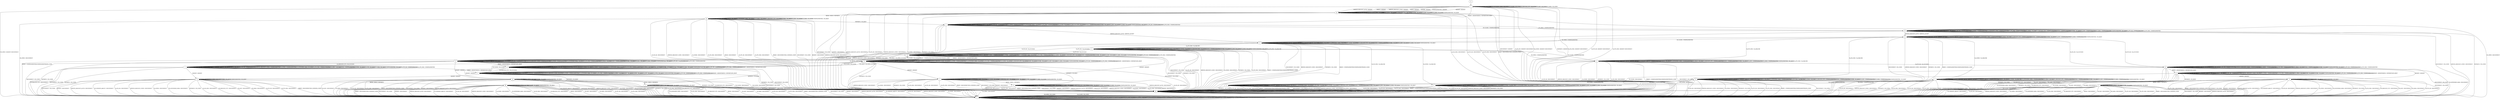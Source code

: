 digraph "" {
	graph ["Incoming time"=0.28119993209838867,
		"Outgoing time"=0.38724541664123535,
		Output="{'States': 32, 'Transitions': 683, 'Filename': '../results/ssh/OpenSSH-OpenSSH-msat-1.dot'}",
		Reference="{'States': 32, 'Transitions': 683, 'Filename': '../subjects/ssh/OpenSSH.dot'}",
		Solver=msat,
		Updated="{'States': 32, 'Transitions': 683, 'Filename': '../subjects/ssh/OpenSSH.dot'}",
		"f-measure"=1.0,
		precision=1.0,
		recall=1.0
	];
	a -> a	[key=0,
		label="KEXINIT / UNIMPLEMENTED"];
	a -> a	[key=1,
		label="SERVICE_REQUEST_AUTH / SERVICE_ACCEPT"];
	a -> a	[key=2,
		label="CH_WINDOW_ADJUST / UNIMPLEMENTED"];
	a -> a	[key=3,
		label="DEBUG / NO_RESP"];
	a -> a	[key=4,
		label="CH_EXTENDED_DATA / UNIMPLEMENTED"];
	a -> a	[key=5,
		label="UA_PK_NOK / UA_FAILURE"];
	a -> a	[key=6,
		label="CH_OPEN / CH_MAX"];
	a -> a	[key=7,
		label="CH_REQUEST_PTY / UNIMPLEMENTED"];
	a -> a	[key=8,
		label="KEX30 / UNIMPLEMENTED"];
	a -> a	[key=9,
		label="IGNORE / NO_RESP"];
	a -> a	[key=10,
		label="CH_EOF / UNIMPLEMENTED"];
	a -> a	[key=11,
		label="CH_DATA / UNIMPLEMENTED"];
	a -> a	[key=12,
		label="UNIMPLEMENTED / NO_RESP"];
	a -> e	[key=0,
		label="CH_CLOSE / UNIMPLEMENTED"];
	a -> n	[key=0,
		label="DISCONNECT / NO_CONN"];
	a -> n	[key=1,
		label="UA_PK_OK / DISCONNECT"];
	a -> n	[key=2,
		label="SERVICE_REQUEST_CONN / DISCONNECT"];
	a -> n	[key=3,
		label="UA_NONE / DISCONNECT"];
	a -> n	[key=4,
		label="NEWKEYS / NO_CONN"];
	a -> n	[key=5,
		label="UA_PW_OK / DISCONNECT"];
	a -> n	[key=6,
		label="UA_PW_NOK / DISCONNECT"];
	a -> n	[key=7,
		label="REKEY / UNIMPLEMENTED|UNIMPLEMENTED|NO_CONN"];
	b -> b	[key=0,
		label="SERVICE_REQUEST_AUTH / NO_RESP"];
	b -> b	[key=1,
		label="CH_WINDOW_ADJUST / NO_RESP"];
	b -> b	[key=2,
		label="DEBUG / NO_RESP"];
	b -> b	[key=3,
		label="UA_PK_OK / UNIMPLEMENTED"];
	b -> b	[key=4,
		label="SERVICE_REQUEST_CONN / NO_RESP"];
	b -> b	[key=5,
		label="UA_NONE / UNIMPLEMENTED"];
	b -> b	[key=6,
		label="UA_PK_NOK / UNIMPLEMENTED"];
	b -> b	[key=7,
		label="CH_OPEN / CH_MAX"];
	b -> b	[key=8,
		label="KEX30 / NO_RESP"];
	b -> b	[key=9,
		label="IGNORE / NO_RESP"];
	b -> b	[key=10,
		label="UNIMPLEMENTED / NO_RESP"];
	b -> b	[key=11,
		label="UA_PW_OK / UNIMPLEMENTED"];
	b -> b	[key=12,
		label="UA_PW_NOK / UNIMPLEMENTED"];
	b -> b	[key=13,
		label="REKEY / KEXINIT|KEX31+NEWKEYS|NO_RESP"];
	b -> d	[key=0,
		label="KEXINIT / KEXINIT"];
	b -> n	[key=0,
		label="DISCONNECT / NO_CONN"];
	b -> n	[key=1,
		label="CH_EXTENDED_DATA / DISCONNECT"];
	b -> n	[key=2,
		label="NEWKEYS / NO_CONN"];
	b -> n	[key=3,
		label="CH_REQUEST_PTY / DISCONNECT"];
	b -> n	[key=4,
		label="CH_EOF / DISCONNECT"];
	b -> n	[key=5,
		label="CH_DATA / DISCONNECT"];
	b -> dd	[key=0,
		label="CH_CLOSE / DISCONNECT"];
	c -> c	[key=0,
		label="SERVICE_REQUEST_AUTH / UNIMPLEMENTED"];
	c -> c	[key=1,
		label="CH_WINDOW_ADJUST / NO_RESP"];
	c -> c	[key=2,
		label="DEBUG / NO_RESP"];
	c -> c	[key=3,
		label="UA_PK_OK / UNIMPLEMENTED"];
	c -> c	[key=4,
		label="SERVICE_REQUEST_CONN / UNIMPLEMENTED"];
	c -> c	[key=5,
		label="UA_NONE / UNIMPLEMENTED"];
	c -> c	[key=6,
		label="CH_EXTENDED_DATA / NO_RESP"];
	c -> c	[key=7,
		label="UA_PK_NOK / UNIMPLEMENTED"];
	c -> c	[key=8,
		label="CH_OPEN / CH_MAX"];
	c -> c	[key=9,
		label="KEX30 / UNIMPLEMENTED"];
	c -> c	[key=10,
		label="IGNORE / NO_RESP"];
	c -> c	[key=11,
		label="CH_EOF / NO_RESP"];
	c -> c	[key=12,
		label="CH_DATA / NO_RESP"];
	c -> c	[key=13,
		label="UNIMPLEMENTED / NO_RESP"];
	c -> c	[key=14,
		label="UA_PW_OK / UNIMPLEMENTED"];
	c -> c	[key=15,
		label="UA_PW_NOK / UNIMPLEMENTED"];
	c -> k	[key=0,
		label="KEXINIT / KEXINIT"];
	c -> n	[key=0,
		label="DISCONNECT / NO_CONN"];
	c -> n	[key=1,
		label="NEWKEYS / NO_CONN"];
	c -> n	[key=2,
		label="CH_REQUEST_PTY / DISCONNECT"];
	c -> q	[key=0,
		label="CH_CLOSE / CH_CLOSE"];
	c -> s	[key=0,
		label="REKEY / KEXINIT|KEX31+NEWKEYS|NO_RESP"];
	d -> d	[key=0,
		label="DEBUG / NO_RESP"];
	d -> d	[key=1,
		label="CH_OPEN / CH_MAX"];
	d -> d	[key=2,
		label="IGNORE / NO_RESP"];
	d -> d	[key=3,
		label="UNIMPLEMENTED / NO_RESP"];
	d -> f	[key=0,
		label="KEX30 / KEX31+NEWKEYS"];
	d -> n	[key=0,
		label="DISCONNECT / NO_CONN"];
	d -> n	[key=1,
		label="KEXINIT / DISCONNECT"];
	d -> n	[key=2,
		label="SERVICE_REQUEST_AUTH / DISCONNECT"];
	d -> n	[key=3,
		label="CH_WINDOW_ADJUST / DISCONNECT"];
	d -> n	[key=4,
		label="UA_PK_OK / DISCONNECT"];
	d -> n	[key=5,
		label="SERVICE_REQUEST_CONN / DISCONNECT"];
	d -> n	[key=6,
		label="UA_NONE / DISCONNECT"];
	d -> n	[key=7,
		label="CH_EXTENDED_DATA / DISCONNECT"];
	d -> n	[key=8,
		label="NEWKEYS / NO_CONN"];
	d -> n	[key=9,
		label="UA_PK_NOK / DISCONNECT"];
	d -> n	[key=10,
		label="CH_REQUEST_PTY / DISCONNECT"];
	d -> n	[key=11,
		label="CH_EOF / DISCONNECT"];
	d -> n	[key=12,
		label="CH_DATA / DISCONNECT"];
	d -> n	[key=13,
		label="UA_PW_OK / DISCONNECT"];
	d -> n	[key=14,
		label="UA_PW_NOK / DISCONNECT"];
	d -> n	[key=15,
		label="REKEY / DISCONNECT|NO_CONN|NO_CONN"];
	d -> dd	[key=0,
		label="CH_CLOSE / DISCONNECT"];
	e -> a	[key=0,
		label="CH_OPEN / UNIMPLEMENTED"];
	e -> e	[key=0,
		label="KEXINIT / UNIMPLEMENTED"];
	e -> e	[key=1,
		label="SERVICE_REQUEST_AUTH / SERVICE_ACCEPT"];
	e -> e	[key=2,
		label="CH_WINDOW_ADJUST / CH_NONE"];
	e -> e	[key=3,
		label="DEBUG / NO_RESP"];
	e -> e	[key=4,
		label="CH_EXTENDED_DATA / CH_NONE"];
	e -> e	[key=5,
		label="UA_PK_NOK / UA_FAILURE"];
	e -> e	[key=6,
		label="CH_CLOSE / CH_NONE"];
	e -> e	[key=7,
		label="CH_REQUEST_PTY / CH_NONE"];
	e -> e	[key=8,
		label="KEX30 / UNIMPLEMENTED"];
	e -> e	[key=9,
		label="IGNORE / NO_RESP"];
	e -> e	[key=10,
		label="CH_EOF / CH_NONE"];
	e -> e	[key=11,
		label="CH_DATA / CH_NONE"];
	e -> e	[key=12,
		label="UNIMPLEMENTED / NO_RESP"];
	e -> dd	[key=0,
		label="DISCONNECT / NO_CONN"];
	e -> dd	[key=1,
		label="UA_PK_OK / DISCONNECT"];
	e -> dd	[key=2,
		label="SERVICE_REQUEST_CONN / DISCONNECT"];
	e -> dd	[key=3,
		label="UA_NONE / DISCONNECT"];
	e -> dd	[key=4,
		label="NEWKEYS / NO_CONN"];
	e -> dd	[key=5,
		label="UA_PW_OK / DISCONNECT"];
	e -> dd	[key=6,
		label="UA_PW_NOK / DISCONNECT"];
	e -> dd	[key=7,
		label="REKEY / UNIMPLEMENTED|UNIMPLEMENTED|NO_CONN"];
	f -> b	[key=0,
		label="NEWKEYS / NO_RESP"];
	f -> f	[key=0,
		label="DEBUG / NO_RESP"];
	f -> f	[key=1,
		label="CH_OPEN / CH_MAX"];
	f -> f	[key=2,
		label="IGNORE / NO_RESP"];
	f -> f	[key=3,
		label="UNIMPLEMENTED / NO_RESP"];
	f -> n	[key=0,
		label="DISCONNECT / NO_CONN"];
	f -> n	[key=1,
		label="KEXINIT / DISCONNECT"];
	f -> n	[key=2,
		label="SERVICE_REQUEST_AUTH / DISCONNECT"];
	f -> n	[key=3,
		label="CH_WINDOW_ADJUST / DISCONNECT"];
	f -> n	[key=4,
		label="UA_PK_OK / DISCONNECT"];
	f -> n	[key=5,
		label="SERVICE_REQUEST_CONN / DISCONNECT"];
	f -> n	[key=6,
		label="UA_NONE / DISCONNECT"];
	f -> n	[key=7,
		label="CH_EXTENDED_DATA / DISCONNECT"];
	f -> n	[key=8,
		label="UA_PK_NOK / DISCONNECT"];
	f -> n	[key=9,
		label="CH_REQUEST_PTY / DISCONNECT"];
	f -> n	[key=10,
		label="KEX30 / DISCONNECT"];
	f -> n	[key=11,
		label="CH_EOF / DISCONNECT"];
	f -> n	[key=12,
		label="CH_DATA / DISCONNECT"];
	f -> n	[key=13,
		label="UA_PW_OK / DISCONNECT"];
	f -> n	[key=14,
		label="UA_PW_NOK / DISCONNECT"];
	f -> n	[key=15,
		label="REKEY / DISCONNECT|NO_CONN|NO_CONN"];
	f -> dd	[key=0,
		label="CH_CLOSE / DISCONNECT"];
	g -> g	[key=0,
		label="SERVICE_REQUEST_AUTH / NO_RESP"];
	g -> g	[key=1,
		label="CH_WINDOW_ADJUST / NO_RESP"];
	g -> g	[key=2,
		label="DEBUG / NO_RESP"];
	g -> g	[key=3,
		label="UA_PK_OK / UNIMPLEMENTED"];
	g -> g	[key=4,
		label="SERVICE_REQUEST_CONN / NO_RESP"];
	g -> g	[key=5,
		label="UA_NONE / UNIMPLEMENTED"];
	g -> g	[key=6,
		label="CH_EXTENDED_DATA / NO_RESP"];
	g -> g	[key=7,
		label="UA_PK_NOK / UNIMPLEMENTED"];
	g -> g	[key=8,
		label="CH_OPEN / CH_MAX"];
	g -> g	[key=9,
		label="KEX30 / NO_RESP"];
	g -> g	[key=10,
		label="IGNORE / NO_RESP"];
	g -> g	[key=11,
		label="CH_EOF / NO_RESP"];
	g -> g	[key=12,
		label="CH_DATA / NO_RESP"];
	g -> g	[key=13,
		label="UNIMPLEMENTED / NO_RESP"];
	g -> g	[key=14,
		label="UA_PW_OK / UNIMPLEMENTED"];
	g -> g	[key=15,
		label="UA_PW_NOK / UNIMPLEMENTED"];
	g -> g	[key=16,
		label="REKEY / KEXINIT|KEX31+NEWKEYS|NO_RESP"];
	g -> n	[key=0,
		label="DISCONNECT / NO_CONN"];
	g -> n	[key=1,
		label="NEWKEYS / NO_CONN"];
	g -> s	[key=0,
		label="CH_REQUEST_PTY / CH_SUCCESS"];
	g -> cc	[key=0,
		label="CH_CLOSE / CH_CLOSE"];
	g -> ee	[key=0,
		label="KEXINIT / KEXINIT"];
	h -> a	[key=0,
		label="UA_PK_NOK / UA_FAILURE"];
	h -> h	[key=0,
		label="KEXINIT / UNIMPLEMENTED"];
	h -> h	[key=1,
		label="SERVICE_REQUEST_AUTH / SERVICE_ACCEPT"];
	h -> h	[key=2,
		label="CH_WINDOW_ADJUST / UNIMPLEMENTED"];
	h -> h	[key=3,
		label="DEBUG / NO_RESP"];
	h -> h	[key=4,
		label="CH_EXTENDED_DATA / UNIMPLEMENTED"];
	h -> h	[key=5,
		label="CH_OPEN / CH_MAX"];
	h -> h	[key=6,
		label="CH_REQUEST_PTY / UNIMPLEMENTED"];
	h -> h	[key=7,
		label="KEX30 / UNIMPLEMENTED"];
	h -> h	[key=8,
		label="IGNORE / NO_RESP"];
	h -> h	[key=9,
		label="CH_EOF / UNIMPLEMENTED"];
	h -> h	[key=10,
		label="CH_DATA / UNIMPLEMENTED"];
	h -> h	[key=11,
		label="UNIMPLEMENTED / NO_RESP"];
	h -> j	[key=0,
		label="UA_NONE / UA_FAILURE"];
	h -> n	[key=0,
		label="DISCONNECT / NO_CONN"];
	h -> n	[key=1,
		label="SERVICE_REQUEST_CONN / DISCONNECT"];
	h -> n	[key=2,
		label="NEWKEYS / NO_CONN"];
	h -> n	[key=3,
		label="REKEY / UNIMPLEMENTED|UNIMPLEMENTED|NO_CONN"];
	h -> p	[key=0,
		label="UA_PK_OK / UA_SUCCESS"];
	h -> p	[key=1,
		label="UA_PW_OK / UA_SUCCESS"];
	h -> u	[key=0,
		label="CH_CLOSE / UNIMPLEMENTED"];
	h -> v	[key=0,
		label="UA_PW_NOK / UA_FAILURE"];
	i -> i	[key=0,
		label="CH_WINDOW_ADJUST / CH_NONE"];
	i -> i	[key=1,
		label="CH_EXTENDED_DATA / CH_NONE"];
	i -> i	[key=2,
		label="CH_CLOSE / CH_NONE"];
	i -> i	[key=3,
		label="CH_REQUEST_PTY / CH_NONE"];
	i -> i	[key=4,
		label="CH_EOF / CH_NONE"];
	i -> i	[key=5,
		label="CH_DATA / CH_NONE"];
	i -> n	[key=0,
		label="CH_OPEN / KEXINIT+DISCONNECT"];
	i -> t	[key=0,
		label="REKEY / KEXINIT|KEX31+NEWKEYS|NO_RESP"];
	i -> aa	[key=0,
		label="KEXINIT / KEXINIT"];
	i -> aa	[key=1,
		label="SERVICE_REQUEST_AUTH / KEXINIT"];
	i -> aa	[key=2,
		label="DEBUG / KEXINIT"];
	i -> aa	[key=3,
		label="SERVICE_REQUEST_CONN / KEXINIT"];
	i -> aa	[key=4,
		label="KEX30 / KEXINIT"];
	i -> aa	[key=5,
		label="IGNORE / KEXINIT"];
	i -> aa	[key=6,
		label="UNIMPLEMENTED / KEXINIT"];
	i -> dd	[key=0,
		label="DISCONNECT / KEXINIT"];
	i -> dd	[key=1,
		label="UA_PK_OK / KEXINIT+DISCONNECT"];
	i -> dd	[key=2,
		label="UA_NONE / KEXINIT+DISCONNECT"];
	i -> dd	[key=3,
		label="NEWKEYS / KEXINIT"];
	i -> dd	[key=4,
		label="UA_PK_NOK / KEXINIT+DISCONNECT"];
	i -> dd	[key=5,
		label="UA_PW_OK / KEXINIT+DISCONNECT"];
	i -> dd	[key=6,
		label="UA_PW_NOK / KEXINIT+DISCONNECT"];
	j -> j	[key=0,
		label="KEXINIT / UNIMPLEMENTED"];
	j -> j	[key=1,
		label="SERVICE_REQUEST_AUTH / SERVICE_ACCEPT"];
	j -> j	[key=2,
		label="CH_WINDOW_ADJUST / UNIMPLEMENTED"];
	j -> j	[key=3,
		label="DEBUG / NO_RESP"];
	j -> j	[key=4,
		label="UA_NONE / UA_FAILURE"];
	j -> j	[key=5,
		label="CH_EXTENDED_DATA / UNIMPLEMENTED"];
	j -> j	[key=6,
		label="CH_OPEN / CH_MAX"];
	j -> j	[key=7,
		label="CH_REQUEST_PTY / UNIMPLEMENTED"];
	j -> j	[key=8,
		label="KEX30 / UNIMPLEMENTED"];
	j -> j	[key=9,
		label="IGNORE / NO_RESP"];
	j -> j	[key=10,
		label="CH_EOF / UNIMPLEMENTED"];
	j -> j	[key=11,
		label="CH_DATA / UNIMPLEMENTED"];
	j -> j	[key=12,
		label="UNIMPLEMENTED / NO_RESP"];
	j -> n	[key=0,
		label="DISCONNECT / NO_CONN"];
	j -> n	[key=1,
		label="UA_PK_OK / DISCONNECT"];
	j -> n	[key=2,
		label="SERVICE_REQUEST_CONN / DISCONNECT"];
	j -> n	[key=3,
		label="NEWKEYS / NO_CONN"];
	j -> n	[key=4,
		label="UA_PK_NOK / DISCONNECT"];
	j -> n	[key=5,
		label="UA_PW_OK / DISCONNECT"];
	j -> n	[key=6,
		label="UA_PW_NOK / DISCONNECT"];
	j -> n	[key=7,
		label="REKEY / UNIMPLEMENTED|UNIMPLEMENTED|NO_CONN"];
	j -> r	[key=0,
		label="CH_CLOSE / UNIMPLEMENTED"];
	k -> k	[key=0,
		label="DEBUG / NO_RESP"];
	k -> k	[key=1,
		label="CH_OPEN / CH_MAX"];
	k -> k	[key=2,
		label="IGNORE / NO_RESP"];
	k -> k	[key=3,
		label="UNIMPLEMENTED / NO_RESP"];
	k -> n	[key=0,
		label="DISCONNECT / NO_CONN"];
	k -> n	[key=1,
		label="KEXINIT / DISCONNECT"];
	k -> n	[key=2,
		label="SERVICE_REQUEST_AUTH / DISCONNECT"];
	k -> n	[key=3,
		label="CH_WINDOW_ADJUST / DISCONNECT"];
	k -> n	[key=4,
		label="UA_PK_OK / DISCONNECT"];
	k -> n	[key=5,
		label="SERVICE_REQUEST_CONN / DISCONNECT"];
	k -> n	[key=6,
		label="UA_NONE / DISCONNECT"];
	k -> n	[key=7,
		label="CH_EXTENDED_DATA / DISCONNECT"];
	k -> n	[key=8,
		label="NEWKEYS / NO_CONN"];
	k -> n	[key=9,
		label="UA_PK_NOK / DISCONNECT"];
	k -> n	[key=10,
		label="CH_REQUEST_PTY / DISCONNECT"];
	k -> n	[key=11,
		label="CH_EOF / DISCONNECT"];
	k -> n	[key=12,
		label="CH_DATA / DISCONNECT"];
	k -> n	[key=13,
		label="UA_PW_OK / DISCONNECT"];
	k -> n	[key=14,
		label="UA_PW_NOK / DISCONNECT"];
	k -> n	[key=15,
		label="REKEY / DISCONNECT|NO_CONN|NO_CONN"];
	k -> bb	[key=0,
		label="KEX30 / KEX31+NEWKEYS"];
	k -> dd	[key=0,
		label="CH_CLOSE / DISCONNECT"];
	l -> l	[key=0,
		label="CH_WINDOW_ADJUST / CH_NONE"];
	l -> l	[key=1,
		label="DEBUG / NO_RESP"];
	l -> l	[key=2,
		label="CH_EXTENDED_DATA / CH_NONE"];
	l -> l	[key=3,
		label="CH_CLOSE / CH_NONE"];
	l -> l	[key=4,
		label="CH_REQUEST_PTY / CH_NONE"];
	l -> l	[key=5,
		label="IGNORE / NO_RESP"];
	l -> l	[key=6,
		label="CH_EOF / CH_NONE"];
	l -> l	[key=7,
		label="CH_DATA / CH_NONE"];
	l -> l	[key=8,
		label="UNIMPLEMENTED / NO_RESP"];
	l -> n	[key=0,
		label="CH_OPEN / DISCONNECT"];
	l -> x	[key=0,
		label="KEX30 / KEX31+NEWKEYS"];
	l -> dd	[key=0,
		label="DISCONNECT / NO_CONN"];
	l -> dd	[key=1,
		label="KEXINIT / DISCONNECT"];
	l -> dd	[key=2,
		label="SERVICE_REQUEST_AUTH / DISCONNECT"];
	l -> dd	[key=3,
		label="UA_PK_OK / DISCONNECT"];
	l -> dd	[key=4,
		label="SERVICE_REQUEST_CONN / DISCONNECT"];
	l -> dd	[key=5,
		label="UA_NONE / DISCONNECT"];
	l -> dd	[key=6,
		label="NEWKEYS / NO_CONN"];
	l -> dd	[key=7,
		label="UA_PK_NOK / DISCONNECT"];
	l -> dd	[key=8,
		label="UA_PW_OK / DISCONNECT"];
	l -> dd	[key=9,
		label="UA_PW_NOK / DISCONNECT"];
	l -> dd	[key=10,
		label="REKEY / DISCONNECT|NO_CONN|NO_CONN"];
	m -> m	[key=0,
		label="CH_WINDOW_ADJUST / CH_NONE"];
	m -> m	[key=1,
		label="DEBUG / NO_RESP"];
	m -> m	[key=2,
		label="CH_EXTENDED_DATA / CH_NONE"];
	m -> m	[key=3,
		label="CH_CLOSE / CH_NONE"];
	m -> m	[key=4,
		label="CH_REQUEST_PTY / CH_NONE"];
	m -> m	[key=5,
		label="IGNORE / NO_RESP"];
	m -> m	[key=6,
		label="CH_EOF / CH_NONE"];
	m -> m	[key=7,
		label="CH_DATA / CH_NONE"];
	m -> m	[key=8,
		label="UNIMPLEMENTED / NO_RESP"];
	m -> n	[key=0,
		label="CH_OPEN / DISCONNECT"];
	m -> t	[key=0,
		label="NEWKEYS / NO_RESP"];
	m -> dd	[key=0,
		label="DISCONNECT / NO_CONN"];
	m -> dd	[key=1,
		label="KEXINIT / DISCONNECT"];
	m -> dd	[key=2,
		label="SERVICE_REQUEST_AUTH / DISCONNECT"];
	m -> dd	[key=3,
		label="UA_PK_OK / DISCONNECT"];
	m -> dd	[key=4,
		label="SERVICE_REQUEST_CONN / DISCONNECT"];
	m -> dd	[key=5,
		label="UA_NONE / DISCONNECT"];
	m -> dd	[key=6,
		label="UA_PK_NOK / DISCONNECT"];
	m -> dd	[key=7,
		label="KEX30 / DISCONNECT"];
	m -> dd	[key=8,
		label="UA_PW_OK / DISCONNECT"];
	m -> dd	[key=9,
		label="UA_PW_NOK / DISCONNECT"];
	m -> dd	[key=10,
		label="REKEY / DISCONNECT|NO_CONN|NO_CONN"];
	n -> n	[key=0,
		label="DISCONNECT / NO_CONN"];
	n -> n	[key=1,
		label="KEXINIT / NO_CONN"];
	n -> n	[key=2,
		label="SERVICE_REQUEST_AUTH / NO_CONN"];
	n -> n	[key=3,
		label="CH_WINDOW_ADJUST / NO_CONN"];
	n -> n	[key=4,
		label="DEBUG / NO_CONN"];
	n -> n	[key=5,
		label="UA_PK_OK / NO_CONN"];
	n -> n	[key=6,
		label="SERVICE_REQUEST_CONN / NO_CONN"];
	n -> n	[key=7,
		label="UA_NONE / NO_CONN"];
	n -> n	[key=8,
		label="CH_EXTENDED_DATA / NO_CONN"];
	n -> n	[key=9,
		label="NEWKEYS / NO_CONN"];
	n -> n	[key=10,
		label="UA_PK_NOK / NO_CONN"];
	n -> n	[key=11,
		label="CH_OPEN / CH_MAX"];
	n -> n	[key=12,
		label="CH_REQUEST_PTY / NO_CONN"];
	n -> n	[key=13,
		label="KEX30 / NO_CONN"];
	n -> n	[key=14,
		label="IGNORE / NO_CONN"];
	n -> n	[key=15,
		label="CH_EOF / NO_CONN"];
	n -> n	[key=16,
		label="CH_DATA / NO_CONN"];
	n -> n	[key=17,
		label="UNIMPLEMENTED / NO_CONN"];
	n -> n	[key=18,
		label="UA_PW_OK / NO_CONN"];
	n -> n	[key=19,
		label="UA_PW_NOK / NO_CONN"];
	n -> n	[key=20,
		label="REKEY / NO_CONN|NO_CONN|NO_CONN"];
	n -> dd	[key=0,
		label="CH_CLOSE / NO_CONN"];
	o -> o	[key=0,
		label="KEXINIT / UNIMPLEMENTED"];
	o -> o	[key=1,
		label="SERVICE_REQUEST_AUTH / SERVICE_ACCEPT"];
	o -> o	[key=2,
		label="CH_WINDOW_ADJUST / CH_NONE"];
	o -> o	[key=3,
		label="DEBUG / NO_RESP"];
	o -> o	[key=4,
		label="CH_EXTENDED_DATA / CH_NONE"];
	o -> o	[key=5,
		label="CH_CLOSE / CH_NONE"];
	o -> o	[key=6,
		label="CH_REQUEST_PTY / CH_NONE"];
	o -> o	[key=7,
		label="KEX30 / UNIMPLEMENTED"];
	o -> o	[key=8,
		label="IGNORE / NO_RESP"];
	o -> o	[key=9,
		label="CH_EOF / CH_NONE"];
	o -> o	[key=10,
		label="CH_DATA / CH_NONE"];
	o -> o	[key=11,
		label="UNIMPLEMENTED / NO_RESP"];
	o -> o	[key=12,
		label="UA_PW_NOK / UA_FAILURE"];
	o -> q	[key=0,
		label="UA_PW_OK / UA_SUCCESS"];
	o -> v	[key=0,
		label="CH_OPEN / UNIMPLEMENTED"];
	o -> dd	[key=0,
		label="DISCONNECT / NO_CONN"];
	o -> dd	[key=1,
		label="UA_PK_OK / DISCONNECT"];
	o -> dd	[key=2,
		label="SERVICE_REQUEST_CONN / DISCONNECT"];
	o -> dd	[key=3,
		label="UA_NONE / DISCONNECT"];
	o -> dd	[key=4,
		label="NEWKEYS / NO_CONN"];
	o -> dd	[key=5,
		label="UA_PK_NOK / DISCONNECT"];
	o -> dd	[key=6,
		label="REKEY / UNIMPLEMENTED|UNIMPLEMENTED|NO_CONN"];
	p -> b	[key=0,
		label="REKEY / KEXINIT|KEX31+NEWKEYS|NO_RESP"];
	p -> d	[key=0,
		label="KEXINIT / KEXINIT"];
	p -> n	[key=0,
		label="DISCONNECT / NO_CONN"];
	p -> n	[key=1,
		label="CH_EXTENDED_DATA / DISCONNECT"];
	p -> n	[key=2,
		label="NEWKEYS / NO_CONN"];
	p -> n	[key=3,
		label="CH_REQUEST_PTY / DISCONNECT"];
	p -> n	[key=4,
		label="CH_EOF / DISCONNECT"];
	p -> n	[key=5,
		label="CH_DATA / DISCONNECT"];
	p -> p	[key=0,
		label="SERVICE_REQUEST_AUTH / UNIMPLEMENTED"];
	p -> p	[key=1,
		label="CH_WINDOW_ADJUST / NO_RESP"];
	p -> p	[key=2,
		label="DEBUG / NO_RESP"];
	p -> p	[key=3,
		label="UA_PK_OK / UNIMPLEMENTED"];
	p -> p	[key=4,
		label="SERVICE_REQUEST_CONN / UNIMPLEMENTED"];
	p -> p	[key=5,
		label="UA_NONE / UNIMPLEMENTED"];
	p -> p	[key=6,
		label="UA_PK_NOK / UNIMPLEMENTED"];
	p -> p	[key=7,
		label="CH_OPEN / CH_MAX"];
	p -> p	[key=8,
		label="KEX30 / UNIMPLEMENTED"];
	p -> p	[key=9,
		label="IGNORE / NO_RESP"];
	p -> p	[key=10,
		label="UNIMPLEMENTED / NO_RESP"];
	p -> p	[key=11,
		label="UA_PW_OK / UNIMPLEMENTED"];
	p -> p	[key=12,
		label="UA_PW_NOK / UNIMPLEMENTED"];
	p -> dd	[key=0,
		label="CH_CLOSE / DISCONNECT"];
	q -> l	[key=0,
		label="KEXINIT / KEXINIT"];
	q -> q	[key=0,
		label="SERVICE_REQUEST_AUTH / UNIMPLEMENTED"];
	q -> q	[key=1,
		label="CH_WINDOW_ADJUST / CH_NONE"];
	q -> q	[key=2,
		label="DEBUG / NO_RESP"];
	q -> q	[key=3,
		label="UA_PK_OK / UNIMPLEMENTED"];
	q -> q	[key=4,
		label="SERVICE_REQUEST_CONN / UNIMPLEMENTED"];
	q -> q	[key=5,
		label="UA_NONE / UNIMPLEMENTED"];
	q -> q	[key=6,
		label="CH_EXTENDED_DATA / CH_NONE"];
	q -> q	[key=7,
		label="UA_PK_NOK / UNIMPLEMENTED"];
	q -> q	[key=8,
		label="CH_CLOSE / CH_NONE"];
	q -> q	[key=9,
		label="CH_REQUEST_PTY / CH_NONE"];
	q -> q	[key=10,
		label="KEX30 / UNIMPLEMENTED"];
	q -> q	[key=11,
		label="IGNORE / NO_RESP"];
	q -> q	[key=12,
		label="CH_EOF / CH_NONE"];
	q -> q	[key=13,
		label="CH_DATA / CH_NONE"];
	q -> q	[key=14,
		label="UNIMPLEMENTED / NO_RESP"];
	q -> q	[key=15,
		label="UA_PW_OK / UNIMPLEMENTED"];
	q -> q	[key=16,
		label="UA_PW_NOK / UNIMPLEMENTED"];
	q -> y	[key=0,
		label="CH_OPEN / CH_OPEN_SUCCESS"];
	q -> cc	[key=0,
		label="REKEY / KEXINIT|KEX31+NEWKEYS|NO_RESP"];
	q -> dd	[key=0,
		label="DISCONNECT / NO_CONN"];
	q -> dd	[key=1,
		label="NEWKEYS / NO_CONN"];
	r -> j	[key=0,
		label="CH_OPEN / UNIMPLEMENTED"];
	r -> r	[key=0,
		label="KEXINIT / UNIMPLEMENTED"];
	r -> r	[key=1,
		label="SERVICE_REQUEST_AUTH / SERVICE_ACCEPT"];
	r -> r	[key=2,
		label="CH_WINDOW_ADJUST / CH_NONE"];
	r -> r	[key=3,
		label="DEBUG / NO_RESP"];
	r -> r	[key=4,
		label="UA_NONE / UA_FAILURE"];
	r -> r	[key=5,
		label="CH_EXTENDED_DATA / CH_NONE"];
	r -> r	[key=6,
		label="CH_CLOSE / CH_NONE"];
	r -> r	[key=7,
		label="CH_REQUEST_PTY / CH_NONE"];
	r -> r	[key=8,
		label="KEX30 / UNIMPLEMENTED"];
	r -> r	[key=9,
		label="IGNORE / NO_RESP"];
	r -> r	[key=10,
		label="CH_EOF / CH_NONE"];
	r -> r	[key=11,
		label="CH_DATA / CH_NONE"];
	r -> r	[key=12,
		label="UNIMPLEMENTED / NO_RESP"];
	r -> dd	[key=0,
		label="DISCONNECT / NO_CONN"];
	r -> dd	[key=1,
		label="UA_PK_OK / DISCONNECT"];
	r -> dd	[key=2,
		label="SERVICE_REQUEST_CONN / DISCONNECT"];
	r -> dd	[key=3,
		label="NEWKEYS / NO_CONN"];
	r -> dd	[key=4,
		label="UA_PK_NOK / DISCONNECT"];
	r -> dd	[key=5,
		label="UA_PW_OK / DISCONNECT"];
	r -> dd	[key=6,
		label="UA_PW_NOK / DISCONNECT"];
	r -> dd	[key=7,
		label="REKEY / UNIMPLEMENTED|UNIMPLEMENTED|NO_CONN"];
	s -> k	[key=0,
		label="KEXINIT / KEXINIT"];
	s -> n	[key=0,
		label="DISCONNECT / NO_CONN"];
	s -> n	[key=1,
		label="NEWKEYS / NO_CONN"];
	s -> n	[key=2,
		label="CH_REQUEST_PTY / DISCONNECT"];
	s -> s	[key=0,
		label="SERVICE_REQUEST_AUTH / NO_RESP"];
	s -> s	[key=1,
		label="CH_WINDOW_ADJUST / NO_RESP"];
	s -> s	[key=2,
		label="DEBUG / NO_RESP"];
	s -> s	[key=3,
		label="UA_PK_OK / UNIMPLEMENTED"];
	s -> s	[key=4,
		label="SERVICE_REQUEST_CONN / NO_RESP"];
	s -> s	[key=5,
		label="UA_NONE / UNIMPLEMENTED"];
	s -> s	[key=6,
		label="CH_EXTENDED_DATA / NO_RESP"];
	s -> s	[key=7,
		label="UA_PK_NOK / UNIMPLEMENTED"];
	s -> s	[key=8,
		label="CH_OPEN / CH_MAX"];
	s -> s	[key=9,
		label="KEX30 / NO_RESP"];
	s -> s	[key=10,
		label="IGNORE / NO_RESP"];
	s -> s	[key=11,
		label="CH_EOF / NO_RESP"];
	s -> s	[key=12,
		label="CH_DATA / NO_RESP"];
	s -> s	[key=13,
		label="UNIMPLEMENTED / NO_RESP"];
	s -> s	[key=14,
		label="UA_PW_OK / UNIMPLEMENTED"];
	s -> s	[key=15,
		label="UA_PW_NOK / UNIMPLEMENTED"];
	s -> s	[key=16,
		label="REKEY / KEXINIT|KEX31+NEWKEYS|NO_RESP"];
	s -> cc	[key=0,
		label="CH_CLOSE / CH_CLOSE"];
	t -> t	[key=0,
		label="KEXINIT / UNIMPLEMENTED"];
	t -> t	[key=1,
		label="CH_WINDOW_ADJUST / CH_NONE"];
	t -> t	[key=2,
		label="DEBUG / NO_RESP"];
	t -> t	[key=3,
		label="UA_PK_OK / UNIMPLEMENTED"];
	t -> t	[key=4,
		label="UA_NONE / UNIMPLEMENTED"];
	t -> t	[key=5,
		label="CH_EXTENDED_DATA / CH_NONE"];
	t -> t	[key=6,
		label="UA_PK_NOK / UNIMPLEMENTED"];
	t -> t	[key=7,
		label="CH_CLOSE / CH_NONE"];
	t -> t	[key=8,
		label="CH_REQUEST_PTY / CH_NONE"];
	t -> t	[key=9,
		label="KEX30 / UNIMPLEMENTED"];
	t -> t	[key=10,
		label="IGNORE / NO_RESP"];
	t -> t	[key=11,
		label="CH_EOF / CH_NONE"];
	t -> t	[key=12,
		label="CH_DATA / CH_NONE"];
	t -> t	[key=13,
		label="UNIMPLEMENTED / NO_RESP"];
	t -> t	[key=14,
		label="UA_PW_OK / UNIMPLEMENTED"];
	t -> t	[key=15,
		label="UA_PW_NOK / UNIMPLEMENTED"];
	t -> u	[key=0,
		label="SERVICE_REQUEST_AUTH / SERVICE_ACCEPT"];
	t -> dd	[key=0,
		label="DISCONNECT / NO_CONN"];
	t -> dd	[key=1,
		label="SERVICE_REQUEST_CONN / DISCONNECT"];
	t -> dd	[key=2,
		label="NEWKEYS / NO_CONN"];
	t -> dd	[key=3,
		label="REKEY / UNIMPLEMENTED|UNIMPLEMENTED|NO_CONN"];
	t -> ff	[key=0,
		label="CH_OPEN / UNIMPLEMENTED"];
	u -> e	[key=0,
		label="UA_PK_NOK / UA_FAILURE"];
	u -> h	[key=0,
		label="CH_OPEN / UNIMPLEMENTED"];
	u -> o	[key=0,
		label="UA_PW_NOK / UA_FAILURE"];
	u -> q	[key=0,
		label="UA_PK_OK / UA_SUCCESS"];
	u -> q	[key=1,
		label="UA_PW_OK / UA_SUCCESS"];
	u -> r	[key=0,
		label="UA_NONE / UA_FAILURE"];
	u -> u	[key=0,
		label="KEXINIT / UNIMPLEMENTED"];
	u -> u	[key=1,
		label="SERVICE_REQUEST_AUTH / SERVICE_ACCEPT"];
	u -> u	[key=2,
		label="CH_WINDOW_ADJUST / CH_NONE"];
	u -> u	[key=3,
		label="DEBUG / NO_RESP"];
	u -> u	[key=4,
		label="CH_EXTENDED_DATA / CH_NONE"];
	u -> u	[key=5,
		label="CH_CLOSE / CH_NONE"];
	u -> u	[key=6,
		label="CH_REQUEST_PTY / CH_NONE"];
	u -> u	[key=7,
		label="KEX30 / UNIMPLEMENTED"];
	u -> u	[key=8,
		label="IGNORE / NO_RESP"];
	u -> u	[key=9,
		label="CH_EOF / CH_NONE"];
	u -> u	[key=10,
		label="CH_DATA / CH_NONE"];
	u -> u	[key=11,
		label="UNIMPLEMENTED / NO_RESP"];
	u -> dd	[key=0,
		label="DISCONNECT / NO_CONN"];
	u -> dd	[key=1,
		label="SERVICE_REQUEST_CONN / DISCONNECT"];
	u -> dd	[key=2,
		label="NEWKEYS / NO_CONN"];
	u -> dd	[key=3,
		label="REKEY / UNIMPLEMENTED|UNIMPLEMENTED|NO_CONN"];
	v -> n	[key=0,
		label="DISCONNECT / NO_CONN"];
	v -> n	[key=1,
		label="UA_PK_OK / DISCONNECT"];
	v -> n	[key=2,
		label="SERVICE_REQUEST_CONN / DISCONNECT"];
	v -> n	[key=3,
		label="UA_NONE / DISCONNECT"];
	v -> n	[key=4,
		label="NEWKEYS / NO_CONN"];
	v -> n	[key=5,
		label="UA_PK_NOK / DISCONNECT"];
	v -> n	[key=6,
		label="REKEY / UNIMPLEMENTED|UNIMPLEMENTED|NO_CONN"];
	v -> o	[key=0,
		label="CH_CLOSE / UNIMPLEMENTED"];
	v -> p	[key=0,
		label="UA_PW_OK / UA_SUCCESS"];
	v -> v	[key=0,
		label="KEXINIT / UNIMPLEMENTED"];
	v -> v	[key=1,
		label="SERVICE_REQUEST_AUTH / SERVICE_ACCEPT"];
	v -> v	[key=2,
		label="CH_WINDOW_ADJUST / UNIMPLEMENTED"];
	v -> v	[key=3,
		label="DEBUG / NO_RESP"];
	v -> v	[key=4,
		label="CH_EXTENDED_DATA / UNIMPLEMENTED"];
	v -> v	[key=5,
		label="CH_OPEN / CH_MAX"];
	v -> v	[key=6,
		label="CH_REQUEST_PTY / UNIMPLEMENTED"];
	v -> v	[key=7,
		label="KEX30 / UNIMPLEMENTED"];
	v -> v	[key=8,
		label="IGNORE / NO_RESP"];
	v -> v	[key=9,
		label="CH_EOF / UNIMPLEMENTED"];
	v -> v	[key=10,
		label="CH_DATA / UNIMPLEMENTED"];
	v -> v	[key=11,
		label="UNIMPLEMENTED / NO_RESP"];
	v -> v	[key=12,
		label="UA_PW_NOK / UA_FAILURE"];
	w -> i	[key=0];
	x -> n	[key=0,
		label="CH_OPEN / DISCONNECT"];
	x -> x	[key=0,
		label="CH_WINDOW_ADJUST / CH_NONE"];
	x -> x	[key=1,
		label="DEBUG / NO_RESP"];
	x -> x	[key=2,
		label="CH_EXTENDED_DATA / CH_NONE"];
	x -> x	[key=3,
		label="CH_CLOSE / CH_NONE"];
	x -> x	[key=4,
		label="CH_REQUEST_PTY / CH_NONE"];
	x -> x	[key=5,
		label="IGNORE / NO_RESP"];
	x -> x	[key=6,
		label="CH_EOF / CH_NONE"];
	x -> x	[key=7,
		label="CH_DATA / CH_NONE"];
	x -> x	[key=8,
		label="UNIMPLEMENTED / NO_RESP"];
	x -> cc	[key=0,
		label="NEWKEYS / NO_RESP"];
	x -> dd	[key=0,
		label="DISCONNECT / NO_CONN"];
	x -> dd	[key=1,
		label="KEXINIT / DISCONNECT"];
	x -> dd	[key=2,
		label="SERVICE_REQUEST_AUTH / DISCONNECT"];
	x -> dd	[key=3,
		label="UA_PK_OK / DISCONNECT"];
	x -> dd	[key=4,
		label="SERVICE_REQUEST_CONN / DISCONNECT"];
	x -> dd	[key=5,
		label="UA_NONE / DISCONNECT"];
	x -> dd	[key=6,
		label="UA_PK_NOK / DISCONNECT"];
	x -> dd	[key=7,
		label="KEX30 / DISCONNECT"];
	x -> dd	[key=8,
		label="UA_PW_OK / DISCONNECT"];
	x -> dd	[key=9,
		label="UA_PW_NOK / DISCONNECT"];
	x -> dd	[key=10,
		label="REKEY / DISCONNECT|NO_CONN|NO_CONN"];
	y -> c	[key=0,
		label="CH_REQUEST_PTY / CH_SUCCESS"];
	y -> g	[key=0,
		label="REKEY / KEXINIT|KEX31+NEWKEYS|NO_RESP"];
	y -> n	[key=0,
		label="DISCONNECT / NO_CONN"];
	y -> n	[key=1,
		label="NEWKEYS / NO_CONN"];
	y -> q	[key=0,
		label="CH_CLOSE / CH_CLOSE"];
	y -> y	[key=0,
		label="SERVICE_REQUEST_AUTH / UNIMPLEMENTED"];
	y -> y	[key=1,
		label="CH_WINDOW_ADJUST / NO_RESP"];
	y -> y	[key=2,
		label="DEBUG / NO_RESP"];
	y -> y	[key=3,
		label="UA_PK_OK / UNIMPLEMENTED"];
	y -> y	[key=4,
		label="SERVICE_REQUEST_CONN / UNIMPLEMENTED"];
	y -> y	[key=5,
		label="UA_NONE / UNIMPLEMENTED"];
	y -> y	[key=6,
		label="CH_EXTENDED_DATA / NO_RESP"];
	y -> y	[key=7,
		label="UA_PK_NOK / UNIMPLEMENTED"];
	y -> y	[key=8,
		label="CH_OPEN / CH_MAX"];
	y -> y	[key=9,
		label="KEX30 / UNIMPLEMENTED"];
	y -> y	[key=10,
		label="IGNORE / NO_RESP"];
	y -> y	[key=11,
		label="CH_EOF / NO_RESP"];
	y -> y	[key=12,
		label="CH_DATA / NO_RESP"];
	y -> y	[key=13,
		label="UNIMPLEMENTED / NO_RESP"];
	y -> y	[key=14,
		label="UA_PW_OK / UNIMPLEMENTED"];
	y -> y	[key=15,
		label="UA_PW_NOK / UNIMPLEMENTED"];
	y -> ee	[key=0,
		label="KEXINIT / KEXINIT"];
	z -> g	[key=0,
		label="NEWKEYS / NO_RESP"];
	z -> n	[key=0,
		label="DISCONNECT / NO_CONN"];
	z -> n	[key=1,
		label="KEXINIT / DISCONNECT"];
	z -> n	[key=2,
		label="SERVICE_REQUEST_AUTH / DISCONNECT"];
	z -> n	[key=3,
		label="CH_WINDOW_ADJUST / DISCONNECT"];
	z -> n	[key=4,
		label="UA_PK_OK / DISCONNECT"];
	z -> n	[key=5,
		label="SERVICE_REQUEST_CONN / DISCONNECT"];
	z -> n	[key=6,
		label="UA_NONE / DISCONNECT"];
	z -> n	[key=7,
		label="CH_EXTENDED_DATA / DISCONNECT"];
	z -> n	[key=8,
		label="UA_PK_NOK / DISCONNECT"];
	z -> n	[key=9,
		label="CH_REQUEST_PTY / DISCONNECT"];
	z -> n	[key=10,
		label="KEX30 / DISCONNECT"];
	z -> n	[key=11,
		label="CH_EOF / DISCONNECT"];
	z -> n	[key=12,
		label="CH_DATA / DISCONNECT"];
	z -> n	[key=13,
		label="UA_PW_OK / DISCONNECT"];
	z -> n	[key=14,
		label="UA_PW_NOK / DISCONNECT"];
	z -> n	[key=15,
		label="REKEY / DISCONNECT|NO_CONN|NO_CONN"];
	z -> z	[key=0,
		label="DEBUG / NO_RESP"];
	z -> z	[key=1,
		label="CH_OPEN / CH_MAX"];
	z -> z	[key=2,
		label="IGNORE / NO_RESP"];
	z -> z	[key=3,
		label="UNIMPLEMENTED / NO_RESP"];
	z -> dd	[key=0,
		label="CH_CLOSE / DISCONNECT"];
	aa -> m	[key=0,
		label="KEX30 / KEX31+NEWKEYS"];
	aa -> n	[key=0,
		label="CH_OPEN / DISCONNECT"];
	aa -> aa	[key=0,
		label="CH_WINDOW_ADJUST / CH_NONE"];
	aa -> aa	[key=1,
		label="DEBUG / NO_RESP"];
	aa -> aa	[key=2,
		label="CH_EXTENDED_DATA / CH_NONE"];
	aa -> aa	[key=3,
		label="CH_CLOSE / CH_NONE"];
	aa -> aa	[key=4,
		label="CH_REQUEST_PTY / CH_NONE"];
	aa -> aa	[key=5,
		label="IGNORE / NO_RESP"];
	aa -> aa	[key=6,
		label="CH_EOF / CH_NONE"];
	aa -> aa	[key=7,
		label="CH_DATA / CH_NONE"];
	aa -> aa	[key=8,
		label="UNIMPLEMENTED / NO_RESP"];
	aa -> dd	[key=0,
		label="DISCONNECT / NO_CONN"];
	aa -> dd	[key=1,
		label="KEXINIT / DISCONNECT"];
	aa -> dd	[key=2,
		label="SERVICE_REQUEST_AUTH / DISCONNECT"];
	aa -> dd	[key=3,
		label="UA_PK_OK / DISCONNECT"];
	aa -> dd	[key=4,
		label="SERVICE_REQUEST_CONN / DISCONNECT"];
	aa -> dd	[key=5,
		label="UA_NONE / DISCONNECT"];
	aa -> dd	[key=6,
		label="NEWKEYS / NO_CONN"];
	aa -> dd	[key=7,
		label="UA_PK_NOK / DISCONNECT"];
	aa -> dd	[key=8,
		label="UA_PW_OK / DISCONNECT"];
	aa -> dd	[key=9,
		label="UA_PW_NOK / DISCONNECT"];
	aa -> dd	[key=10,
		label="REKEY / DISCONNECT|NO_CONN|NO_CONN"];
	bb -> n	[key=0,
		label="DISCONNECT / NO_CONN"];
	bb -> n	[key=1,
		label="KEXINIT / DISCONNECT"];
	bb -> n	[key=2,
		label="SERVICE_REQUEST_AUTH / DISCONNECT"];
	bb -> n	[key=3,
		label="CH_WINDOW_ADJUST / DISCONNECT"];
	bb -> n	[key=4,
		label="UA_PK_OK / DISCONNECT"];
	bb -> n	[key=5,
		label="SERVICE_REQUEST_CONN / DISCONNECT"];
	bb -> n	[key=6,
		label="UA_NONE / DISCONNECT"];
	bb -> n	[key=7,
		label="CH_EXTENDED_DATA / DISCONNECT"];
	bb -> n	[key=8,
		label="UA_PK_NOK / DISCONNECT"];
	bb -> n	[key=9,
		label="CH_REQUEST_PTY / DISCONNECT"];
	bb -> n	[key=10,
		label="KEX30 / DISCONNECT"];
	bb -> n	[key=11,
		label="CH_EOF / DISCONNECT"];
	bb -> n	[key=12,
		label="CH_DATA / DISCONNECT"];
	bb -> n	[key=13,
		label="UA_PW_OK / DISCONNECT"];
	bb -> n	[key=14,
		label="UA_PW_NOK / DISCONNECT"];
	bb -> n	[key=15,
		label="REKEY / DISCONNECT|NO_CONN|NO_CONN"];
	bb -> s	[key=0,
		label="NEWKEYS / NO_RESP"];
	bb -> bb	[key=0,
		label="DEBUG / NO_RESP"];
	bb -> bb	[key=1,
		label="CH_OPEN / CH_MAX"];
	bb -> bb	[key=2,
		label="IGNORE / NO_RESP"];
	bb -> bb	[key=3,
		label="UNIMPLEMENTED / NO_RESP"];
	bb -> dd	[key=0,
		label="CH_CLOSE / DISCONNECT"];
	cc -> g	[key=0,
		label="CH_OPEN / CH_OPEN_SUCCESS"];
	cc -> l	[key=0,
		label="KEXINIT / KEXINIT"];
	cc -> cc	[key=0,
		label="SERVICE_REQUEST_AUTH / NO_RESP"];
	cc -> cc	[key=1,
		label="CH_WINDOW_ADJUST / CH_NONE"];
	cc -> cc	[key=2,
		label="DEBUG / NO_RESP"];
	cc -> cc	[key=3,
		label="UA_PK_OK / UNIMPLEMENTED"];
	cc -> cc	[key=4,
		label="SERVICE_REQUEST_CONN / NO_RESP"];
	cc -> cc	[key=5,
		label="UA_NONE / UNIMPLEMENTED"];
	cc -> cc	[key=6,
		label="CH_EXTENDED_DATA / CH_NONE"];
	cc -> cc	[key=7,
		label="UA_PK_NOK / UNIMPLEMENTED"];
	cc -> cc	[key=8,
		label="CH_CLOSE / CH_NONE"];
	cc -> cc	[key=9,
		label="CH_REQUEST_PTY / CH_NONE"];
	cc -> cc	[key=10,
		label="KEX30 / NO_RESP"];
	cc -> cc	[key=11,
		label="IGNORE / NO_RESP"];
	cc -> cc	[key=12,
		label="CH_EOF / CH_NONE"];
	cc -> cc	[key=13,
		label="CH_DATA / CH_NONE"];
	cc -> cc	[key=14,
		label="UNIMPLEMENTED / NO_RESP"];
	cc -> cc	[key=15,
		label="UA_PW_OK / UNIMPLEMENTED"];
	cc -> cc	[key=16,
		label="UA_PW_NOK / UNIMPLEMENTED"];
	cc -> cc	[key=17,
		label="REKEY / KEXINIT|KEX31+NEWKEYS|NO_RESP"];
	cc -> dd	[key=0,
		label="DISCONNECT / NO_CONN"];
	cc -> dd	[key=1,
		label="NEWKEYS / NO_CONN"];
	dd -> n	[key=0,
		label="CH_OPEN / NO_CONN"];
	dd -> dd	[key=0,
		label="DISCONNECT / NO_CONN"];
	dd -> dd	[key=1,
		label="KEXINIT / NO_CONN"];
	dd -> dd	[key=2,
		label="SERVICE_REQUEST_AUTH / NO_CONN"];
	dd -> dd	[key=3,
		label="CH_WINDOW_ADJUST / CH_NONE"];
	dd -> dd	[key=4,
		label="DEBUG / NO_CONN"];
	dd -> dd	[key=5,
		label="UA_PK_OK / NO_CONN"];
	dd -> dd	[key=6,
		label="SERVICE_REQUEST_CONN / NO_CONN"];
	dd -> dd	[key=7,
		label="UA_NONE / NO_CONN"];
	dd -> dd	[key=8,
		label="CH_EXTENDED_DATA / CH_NONE"];
	dd -> dd	[key=9,
		label="NEWKEYS / NO_CONN"];
	dd -> dd	[key=10,
		label="UA_PK_NOK / NO_CONN"];
	dd -> dd	[key=11,
		label="CH_CLOSE / CH_NONE"];
	dd -> dd	[key=12,
		label="CH_REQUEST_PTY / CH_NONE"];
	dd -> dd	[key=13,
		label="KEX30 / NO_CONN"];
	dd -> dd	[key=14,
		label="IGNORE / NO_CONN"];
	dd -> dd	[key=15,
		label="CH_EOF / CH_NONE"];
	dd -> dd	[key=16,
		label="CH_DATA / CH_NONE"];
	dd -> dd	[key=17,
		label="UNIMPLEMENTED / NO_CONN"];
	dd -> dd	[key=18,
		label="UA_PW_OK / NO_CONN"];
	dd -> dd	[key=19,
		label="UA_PW_NOK / NO_CONN"];
	dd -> dd	[key=20,
		label="REKEY / NO_CONN|NO_CONN|NO_CONN"];
	ee -> n	[key=0,
		label="DISCONNECT / NO_CONN"];
	ee -> n	[key=1,
		label="KEXINIT / DISCONNECT"];
	ee -> n	[key=2,
		label="SERVICE_REQUEST_AUTH / DISCONNECT"];
	ee -> n	[key=3,
		label="CH_WINDOW_ADJUST / DISCONNECT"];
	ee -> n	[key=4,
		label="UA_PK_OK / DISCONNECT"];
	ee -> n	[key=5,
		label="SERVICE_REQUEST_CONN / DISCONNECT"];
	ee -> n	[key=6,
		label="UA_NONE / DISCONNECT"];
	ee -> n	[key=7,
		label="CH_EXTENDED_DATA / DISCONNECT"];
	ee -> n	[key=8,
		label="NEWKEYS / NO_CONN"];
	ee -> n	[key=9,
		label="UA_PK_NOK / DISCONNECT"];
	ee -> n	[key=10,
		label="CH_REQUEST_PTY / DISCONNECT"];
	ee -> n	[key=11,
		label="CH_EOF / DISCONNECT"];
	ee -> n	[key=12,
		label="CH_DATA / DISCONNECT"];
	ee -> n	[key=13,
		label="UA_PW_OK / DISCONNECT"];
	ee -> n	[key=14,
		label="UA_PW_NOK / DISCONNECT"];
	ee -> n	[key=15,
		label="REKEY / DISCONNECT|NO_CONN|NO_CONN"];
	ee -> z	[key=0,
		label="KEX30 / KEX31+NEWKEYS"];
	ee -> dd	[key=0,
		label="CH_CLOSE / DISCONNECT"];
	ee -> ee	[key=0,
		label="DEBUG / NO_RESP"];
	ee -> ee	[key=1,
		label="CH_OPEN / CH_MAX"];
	ee -> ee	[key=2,
		label="IGNORE / NO_RESP"];
	ee -> ee	[key=3,
		label="UNIMPLEMENTED / NO_RESP"];
	ff -> h	[key=0,
		label="SERVICE_REQUEST_AUTH / SERVICE_ACCEPT"];
	ff -> n	[key=0,
		label="DISCONNECT / NO_CONN"];
	ff -> n	[key=1,
		label="SERVICE_REQUEST_CONN / DISCONNECT"];
	ff -> n	[key=2,
		label="NEWKEYS / NO_CONN"];
	ff -> n	[key=3,
		label="REKEY / UNIMPLEMENTED|UNIMPLEMENTED|NO_CONN"];
	ff -> t	[key=0,
		label="CH_CLOSE / UNIMPLEMENTED"];
	ff -> ff	[key=0,
		label="KEXINIT / UNIMPLEMENTED"];
	ff -> ff	[key=1,
		label="CH_WINDOW_ADJUST / UNIMPLEMENTED"];
	ff -> ff	[key=2,
		label="DEBUG / NO_RESP"];
	ff -> ff	[key=3,
		label="UA_PK_OK / UNIMPLEMENTED"];
	ff -> ff	[key=4,
		label="UA_NONE / UNIMPLEMENTED"];
	ff -> ff	[key=5,
		label="CH_EXTENDED_DATA / UNIMPLEMENTED"];
	ff -> ff	[key=6,
		label="UA_PK_NOK / UNIMPLEMENTED"];
	ff -> ff	[key=7,
		label="CH_OPEN / CH_MAX"];
	ff -> ff	[key=8,
		label="CH_REQUEST_PTY / UNIMPLEMENTED"];
	ff -> ff	[key=9,
		label="KEX30 / UNIMPLEMENTED"];
	ff -> ff	[key=10,
		label="IGNORE / NO_RESP"];
	ff -> ff	[key=11,
		label="CH_EOF / UNIMPLEMENTED"];
	ff -> ff	[key=12,
		label="CH_DATA / UNIMPLEMENTED"];
	ff -> ff	[key=13,
		label="UNIMPLEMENTED / NO_RESP"];
	ff -> ff	[key=14,
		label="UA_PW_OK / UNIMPLEMENTED"];
	ff -> ff	[key=15,
		label="UA_PW_NOK / UNIMPLEMENTED"];
}
